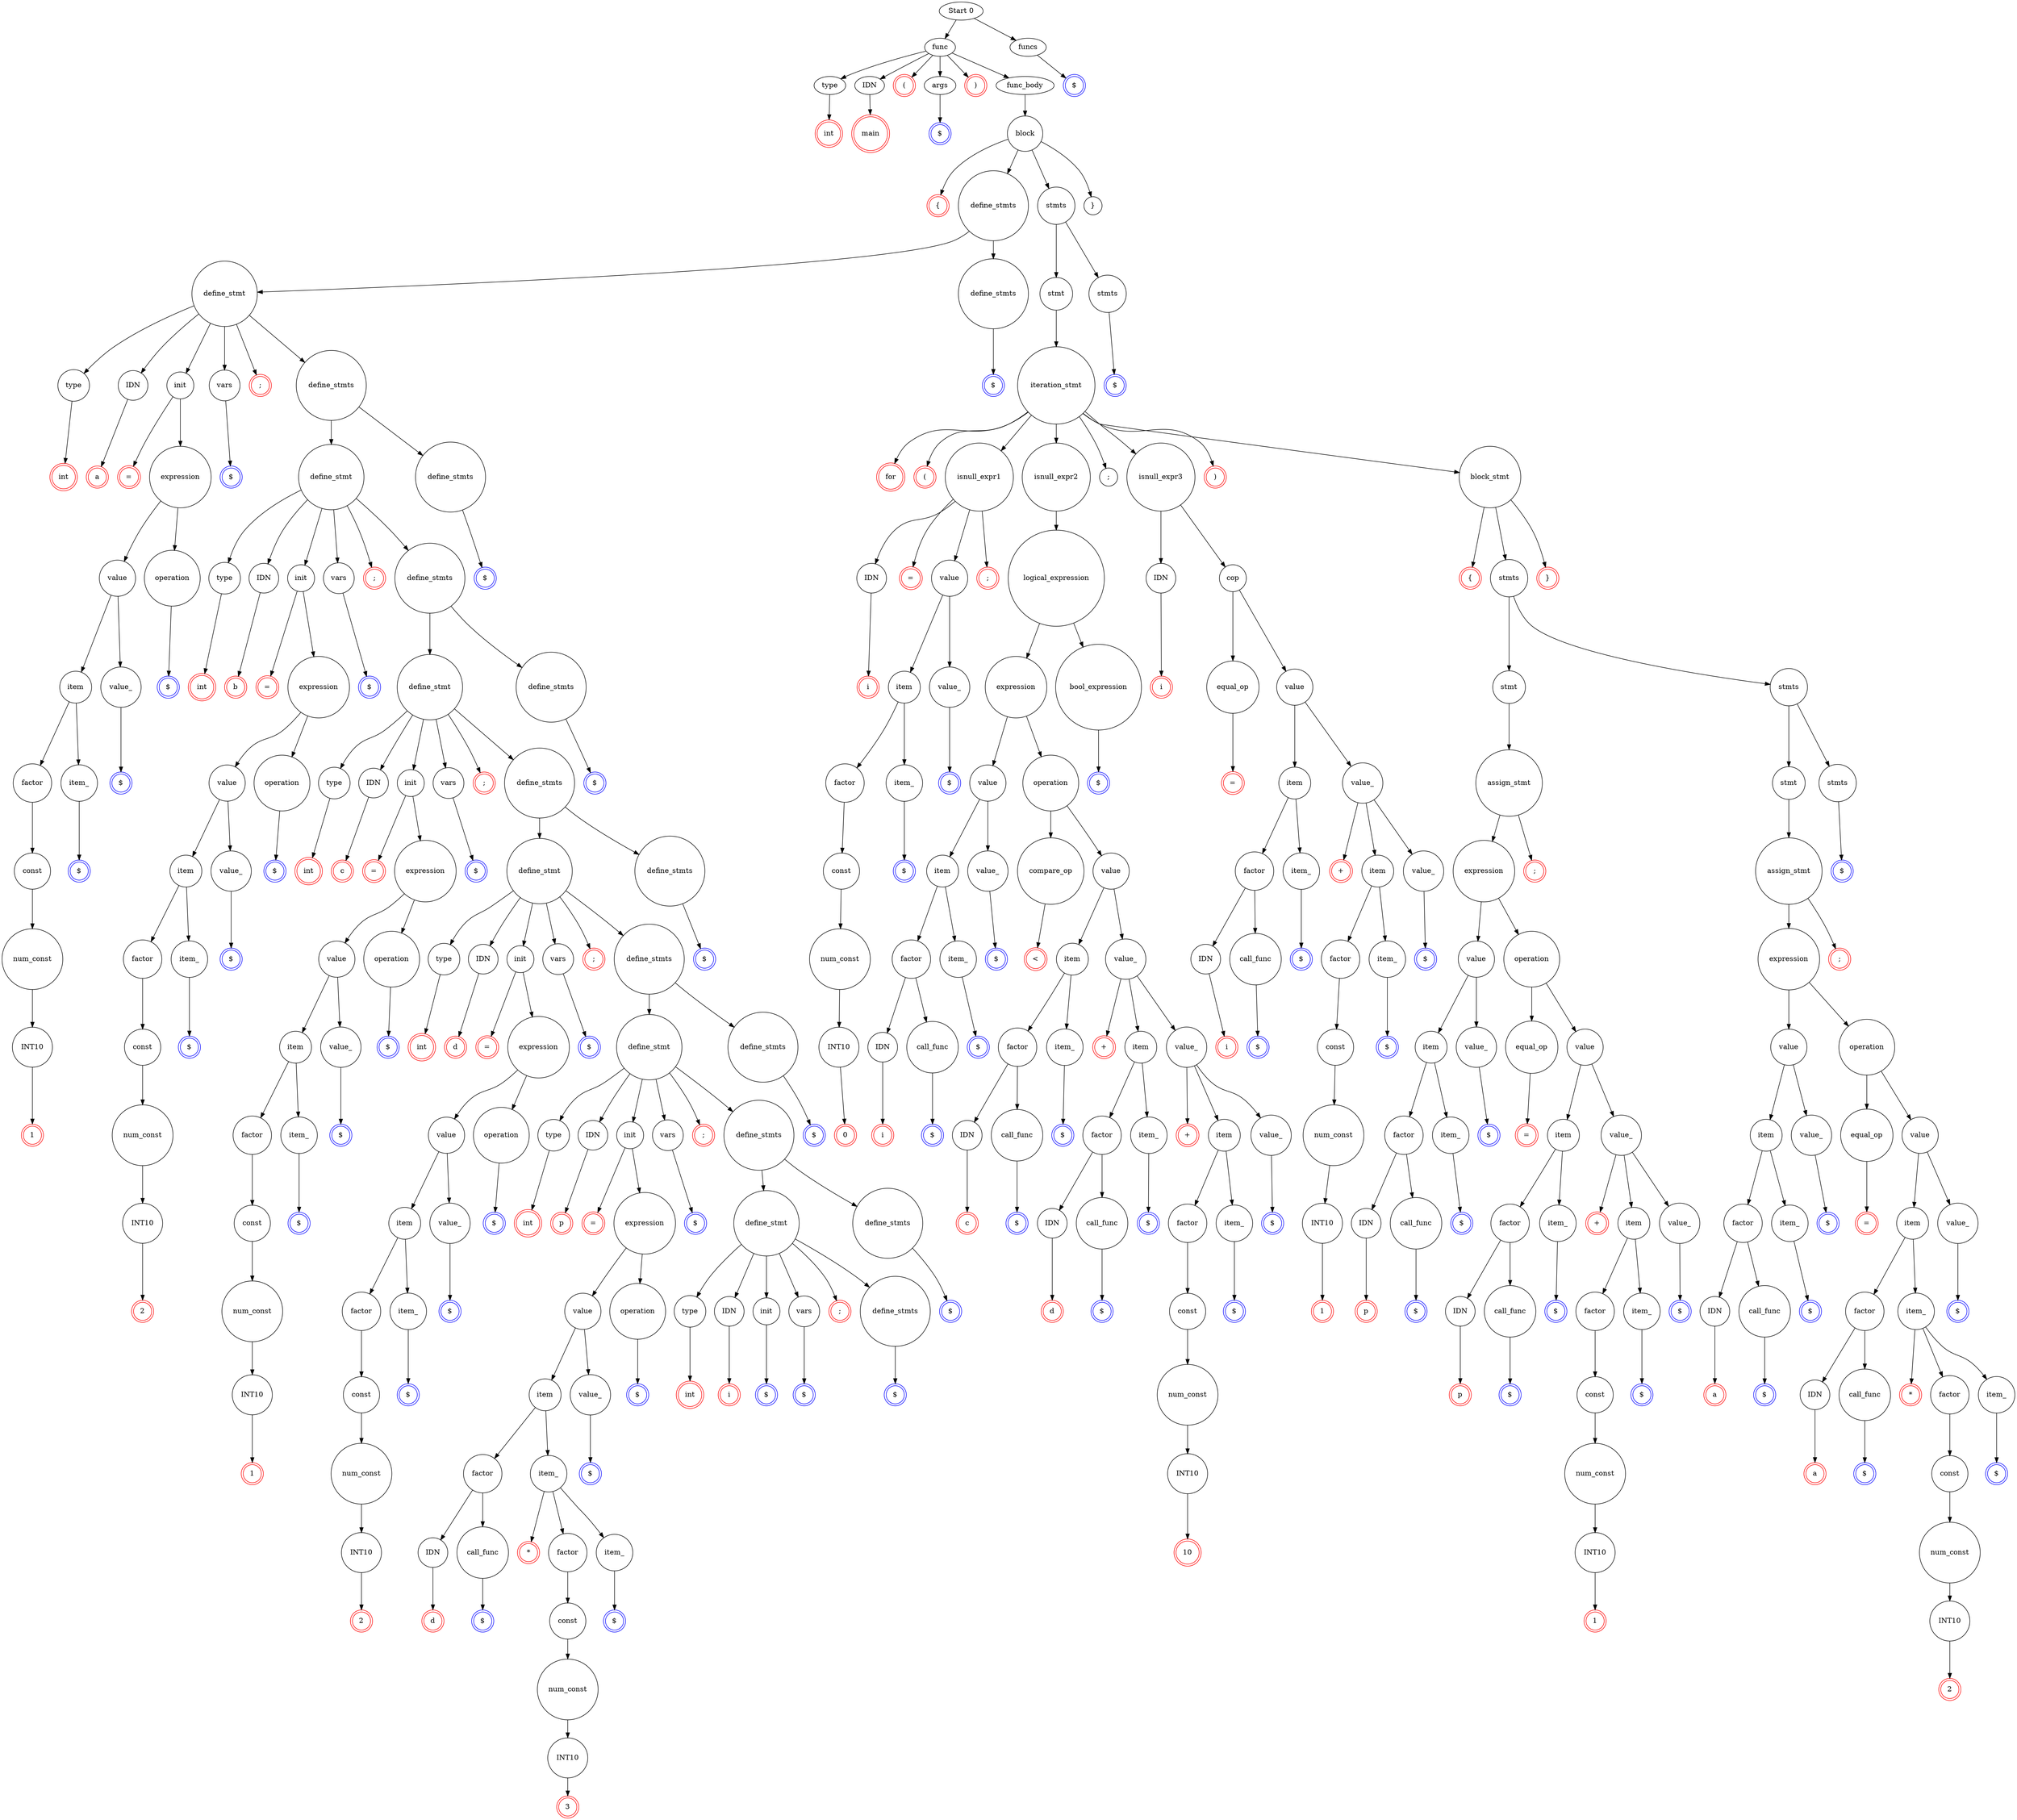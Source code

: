 digraph {
	"func 1" [label=func]
	"Start 0" -> "func 1"
	"funcs 2" [label=funcs]
	"Start 0" -> "funcs 2"
	"type 4" [label=type]
	"func 1" -> "type 4"
	"IDN 5" [label=IDN]
	"func 1" -> "IDN 5"
	"( 6" [label="("]
	"func 1" -> "( 6"
	"args 7" [label=args]
	"func 1" -> "args 7"
	") 8" [label=")"]
	"func 1" -> ") 8"
	"func_body 9" [label=func_body]
	"func 1" -> "func_body 9"
	"int 11" [label=int]
	"type 4" -> "int 11"
	"int 11" [label=int color=red shape=doublecircle]
	node [color=black shape=circle]
	"IDN 5" [label=IDN color=black]
	"main 13" [label=main color=red shape=doublecircle]
	"IDN 5" -> "main 13"
	node [color=black shape=circle]
	"( 6" [label="(" color=red shape=doublecircle]
	node [color=black shape=circle]
	"$ 15" [label="$" color=blue shape=doublecircle]
	"args 7" -> "$ 15"
	") 8" [label=")" color=red shape=doublecircle]
	node [color=black shape=circle]
	"block 16" [label=block]
	"func_body 9" -> "block 16"
	"{ 18" [label="{"]
	"block 16" -> "{ 18"
	"define_stmts 19" [label=define_stmts]
	"block 16" -> "define_stmts 19"
	"stmts 20" [label=stmts]
	"block 16" -> "stmts 20"
	"} 21" [label="}"]
	"block 16" -> "} 21"
	"{ 18" [label="{" color=red shape=doublecircle]
	node [color=black shape=circle]
	"define_stmt 23" [label=define_stmt]
	"define_stmts 19" -> "define_stmt 23"
	"define_stmts 24" [label=define_stmts]
	"define_stmts 19" -> "define_stmts 24"
	"type 26" [label=type]
	"define_stmt 23" -> "type 26"
	"IDN 27" [label=IDN]
	"define_stmt 23" -> "IDN 27"
	"init 28" [label=init]
	"define_stmt 23" -> "init 28"
	"vars 29" [label=vars]
	"define_stmt 23" -> "vars 29"
	"; 30" [label=";"]
	"define_stmt 23" -> "; 30"
	"define_stmts 31" [label=define_stmts]
	"define_stmt 23" -> "define_stmts 31"
	"int 33" [label=int]
	"type 26" -> "int 33"
	"int 33" [label=int color=red shape=doublecircle]
	node [color=black shape=circle]
	"IDN 27" [label=IDN color=black]
	"a 35" [label=a color=red shape=doublecircle]
	"IDN 27" -> "a 35"
	node [color=black shape=circle]
	"= 36" [label="="]
	"init 28" -> "= 36"
	"expression 37" [label=expression]
	"init 28" -> "expression 37"
	"= 36" [label="=" color=red shape=doublecircle]
	node [color=black shape=circle]
	"value 39" [label=value]
	"expression 37" -> "value 39"
	"operation 40" [label=operation]
	"expression 37" -> "operation 40"
	"item 42" [label=item]
	"value 39" -> "item 42"
	"value_ 43" [label=value_]
	"value 39" -> "value_ 43"
	"factor 45" [label=factor]
	"item 42" -> "factor 45"
	"item_ 46" [label=item_]
	"item 42" -> "item_ 46"
	"const 48" [label=const]
	"factor 45" -> "const 48"
	"num_const 50" [label=num_const]
	"const 48" -> "num_const 50"
	"INT10 52" [label=INT10]
	"num_const 50" -> "INT10 52"
	"INT10 52" [label=INT10 color=black]
	"1 54" [label=1 color=red shape=doublecircle]
	"INT10 52" -> "1 54"
	node [color=black shape=circle]
	"$ 56" [label="$" color=blue shape=doublecircle]
	"item_ 46" -> "$ 56"
	"$ 58" [label="$" color=blue shape=doublecircle]
	"value_ 43" -> "$ 58"
	"$ 60" [label="$" color=blue shape=doublecircle]
	"operation 40" -> "$ 60"
	"$ 62" [label="$" color=blue shape=doublecircle]
	"vars 29" -> "$ 62"
	"; 30" [label=";" color=red shape=doublecircle]
	node [color=black shape=circle]
	"define_stmt 63" [label=define_stmt]
	"define_stmts 31" -> "define_stmt 63"
	"define_stmts 64" [label=define_stmts]
	"define_stmts 31" -> "define_stmts 64"
	"type 66" [label=type]
	"define_stmt 63" -> "type 66"
	"IDN 67" [label=IDN]
	"define_stmt 63" -> "IDN 67"
	"init 68" [label=init]
	"define_stmt 63" -> "init 68"
	"vars 69" [label=vars]
	"define_stmt 63" -> "vars 69"
	"; 70" [label=";"]
	"define_stmt 63" -> "; 70"
	"define_stmts 71" [label=define_stmts]
	"define_stmt 63" -> "define_stmts 71"
	"int 73" [label=int]
	"type 66" -> "int 73"
	"int 73" [label=int color=red shape=doublecircle]
	node [color=black shape=circle]
	"IDN 67" [label=IDN color=black]
	"b 75" [label=b color=red shape=doublecircle]
	"IDN 67" -> "b 75"
	node [color=black shape=circle]
	"= 76" [label="="]
	"init 68" -> "= 76"
	"expression 77" [label=expression]
	"init 68" -> "expression 77"
	"= 76" [label="=" color=red shape=doublecircle]
	node [color=black shape=circle]
	"value 79" [label=value]
	"expression 77" -> "value 79"
	"operation 80" [label=operation]
	"expression 77" -> "operation 80"
	"item 82" [label=item]
	"value 79" -> "item 82"
	"value_ 83" [label=value_]
	"value 79" -> "value_ 83"
	"factor 85" [label=factor]
	"item 82" -> "factor 85"
	"item_ 86" [label=item_]
	"item 82" -> "item_ 86"
	"const 88" [label=const]
	"factor 85" -> "const 88"
	"num_const 90" [label=num_const]
	"const 88" -> "num_const 90"
	"INT10 92" [label=INT10]
	"num_const 90" -> "INT10 92"
	"INT10 92" [label=INT10 color=black]
	"2 94" [label=2 color=red shape=doublecircle]
	"INT10 92" -> "2 94"
	node [color=black shape=circle]
	"$ 96" [label="$" color=blue shape=doublecircle]
	"item_ 86" -> "$ 96"
	"$ 98" [label="$" color=blue shape=doublecircle]
	"value_ 83" -> "$ 98"
	"$ 100" [label="$" color=blue shape=doublecircle]
	"operation 80" -> "$ 100"
	"$ 102" [label="$" color=blue shape=doublecircle]
	"vars 69" -> "$ 102"
	"; 70" [label=";" color=red shape=doublecircle]
	node [color=black shape=circle]
	"define_stmt 103" [label=define_stmt]
	"define_stmts 71" -> "define_stmt 103"
	"define_stmts 104" [label=define_stmts]
	"define_stmts 71" -> "define_stmts 104"
	"type 106" [label=type]
	"define_stmt 103" -> "type 106"
	"IDN 107" [label=IDN]
	"define_stmt 103" -> "IDN 107"
	"init 108" [label=init]
	"define_stmt 103" -> "init 108"
	"vars 109" [label=vars]
	"define_stmt 103" -> "vars 109"
	"; 110" [label=";"]
	"define_stmt 103" -> "; 110"
	"define_stmts 111" [label=define_stmts]
	"define_stmt 103" -> "define_stmts 111"
	"int 113" [label=int]
	"type 106" -> "int 113"
	"int 113" [label=int color=red shape=doublecircle]
	node [color=black shape=circle]
	"IDN 107" [label=IDN color=black]
	"c 115" [label=c color=red shape=doublecircle]
	"IDN 107" -> "c 115"
	node [color=black shape=circle]
	"= 116" [label="="]
	"init 108" -> "= 116"
	"expression 117" [label=expression]
	"init 108" -> "expression 117"
	"= 116" [label="=" color=red shape=doublecircle]
	node [color=black shape=circle]
	"value 119" [label=value]
	"expression 117" -> "value 119"
	"operation 120" [label=operation]
	"expression 117" -> "operation 120"
	"item 122" [label=item]
	"value 119" -> "item 122"
	"value_ 123" [label=value_]
	"value 119" -> "value_ 123"
	"factor 125" [label=factor]
	"item 122" -> "factor 125"
	"item_ 126" [label=item_]
	"item 122" -> "item_ 126"
	"const 128" [label=const]
	"factor 125" -> "const 128"
	"num_const 130" [label=num_const]
	"const 128" -> "num_const 130"
	"INT10 132" [label=INT10]
	"num_const 130" -> "INT10 132"
	"INT10 132" [label=INT10 color=black]
	"1 134" [label=1 color=red shape=doublecircle]
	"INT10 132" -> "1 134"
	node [color=black shape=circle]
	"$ 136" [label="$" color=blue shape=doublecircle]
	"item_ 126" -> "$ 136"
	"$ 138" [label="$" color=blue shape=doublecircle]
	"value_ 123" -> "$ 138"
	"$ 140" [label="$" color=blue shape=doublecircle]
	"operation 120" -> "$ 140"
	"$ 142" [label="$" color=blue shape=doublecircle]
	"vars 109" -> "$ 142"
	"; 110" [label=";" color=red shape=doublecircle]
	node [color=black shape=circle]
	"define_stmt 143" [label=define_stmt]
	"define_stmts 111" -> "define_stmt 143"
	"define_stmts 144" [label=define_stmts]
	"define_stmts 111" -> "define_stmts 144"
	"type 146" [label=type]
	"define_stmt 143" -> "type 146"
	"IDN 147" [label=IDN]
	"define_stmt 143" -> "IDN 147"
	"init 148" [label=init]
	"define_stmt 143" -> "init 148"
	"vars 149" [label=vars]
	"define_stmt 143" -> "vars 149"
	"; 150" [label=";"]
	"define_stmt 143" -> "; 150"
	"define_stmts 151" [label=define_stmts]
	"define_stmt 143" -> "define_stmts 151"
	"int 153" [label=int]
	"type 146" -> "int 153"
	"int 153" [label=int color=red shape=doublecircle]
	node [color=black shape=circle]
	"IDN 147" [label=IDN color=black]
	"d 155" [label=d color=red shape=doublecircle]
	"IDN 147" -> "d 155"
	node [color=black shape=circle]
	"= 156" [label="="]
	"init 148" -> "= 156"
	"expression 157" [label=expression]
	"init 148" -> "expression 157"
	"= 156" [label="=" color=red shape=doublecircle]
	node [color=black shape=circle]
	"value 159" [label=value]
	"expression 157" -> "value 159"
	"operation 160" [label=operation]
	"expression 157" -> "operation 160"
	"item 162" [label=item]
	"value 159" -> "item 162"
	"value_ 163" [label=value_]
	"value 159" -> "value_ 163"
	"factor 165" [label=factor]
	"item 162" -> "factor 165"
	"item_ 166" [label=item_]
	"item 162" -> "item_ 166"
	"const 168" [label=const]
	"factor 165" -> "const 168"
	"num_const 170" [label=num_const]
	"const 168" -> "num_const 170"
	"INT10 172" [label=INT10]
	"num_const 170" -> "INT10 172"
	"INT10 172" [label=INT10 color=black]
	"2 174" [label=2 color=red shape=doublecircle]
	"INT10 172" -> "2 174"
	node [color=black shape=circle]
	"$ 176" [label="$" color=blue shape=doublecircle]
	"item_ 166" -> "$ 176"
	"$ 178" [label="$" color=blue shape=doublecircle]
	"value_ 163" -> "$ 178"
	"$ 180" [label="$" color=blue shape=doublecircle]
	"operation 160" -> "$ 180"
	"$ 182" [label="$" color=blue shape=doublecircle]
	"vars 149" -> "$ 182"
	"; 150" [label=";" color=red shape=doublecircle]
	node [color=black shape=circle]
	"define_stmt 183" [label=define_stmt]
	"define_stmts 151" -> "define_stmt 183"
	"define_stmts 184" [label=define_stmts]
	"define_stmts 151" -> "define_stmts 184"
	"type 186" [label=type]
	"define_stmt 183" -> "type 186"
	"IDN 187" [label=IDN]
	"define_stmt 183" -> "IDN 187"
	"init 188" [label=init]
	"define_stmt 183" -> "init 188"
	"vars 189" [label=vars]
	"define_stmt 183" -> "vars 189"
	"; 190" [label=";"]
	"define_stmt 183" -> "; 190"
	"define_stmts 191" [label=define_stmts]
	"define_stmt 183" -> "define_stmts 191"
	"int 193" [label=int]
	"type 186" -> "int 193"
	"int 193" [label=int color=red shape=doublecircle]
	node [color=black shape=circle]
	"IDN 187" [label=IDN color=black]
	"p 195" [label=p color=red shape=doublecircle]
	"IDN 187" -> "p 195"
	node [color=black shape=circle]
	"= 196" [label="="]
	"init 188" -> "= 196"
	"expression 197" [label=expression]
	"init 188" -> "expression 197"
	"= 196" [label="=" color=red shape=doublecircle]
	node [color=black shape=circle]
	"value 199" [label=value]
	"expression 197" -> "value 199"
	"operation 200" [label=operation]
	"expression 197" -> "operation 200"
	"item 202" [label=item]
	"value 199" -> "item 202"
	"value_ 203" [label=value_]
	"value 199" -> "value_ 203"
	"factor 205" [label=factor]
	"item 202" -> "factor 205"
	"item_ 206" [label=item_]
	"item 202" -> "item_ 206"
	"IDN 208" [label=IDN]
	"factor 205" -> "IDN 208"
	"call_func 209" [label=call_func]
	"factor 205" -> "call_func 209"
	"IDN 208" [label=IDN color=black]
	"d 211" [label=d color=red shape=doublecircle]
	"IDN 208" -> "d 211"
	node [color=black shape=circle]
	"$ 213" [label="$" color=blue shape=doublecircle]
	"call_func 209" -> "$ 213"
	"* 214" [label="*"]
	"item_ 206" -> "* 214"
	"factor 215" [label=factor]
	"item_ 206" -> "factor 215"
	"item_ 216" [label=item_]
	"item_ 206" -> "item_ 216"
	"* 214" [label="*" color=red shape=doublecircle]
	node [color=black shape=circle]
	"const 218" [label=const]
	"factor 215" -> "const 218"
	"num_const 220" [label=num_const]
	"const 218" -> "num_const 220"
	"INT10 222" [label=INT10]
	"num_const 220" -> "INT10 222"
	"INT10 222" [label=INT10 color=black]
	"3 224" [label=3 color=red shape=doublecircle]
	"INT10 222" -> "3 224"
	node [color=black shape=circle]
	"$ 226" [label="$" color=blue shape=doublecircle]
	"item_ 216" -> "$ 226"
	"$ 228" [label="$" color=blue shape=doublecircle]
	"value_ 203" -> "$ 228"
	"$ 230" [label="$" color=blue shape=doublecircle]
	"operation 200" -> "$ 230"
	"$ 232" [label="$" color=blue shape=doublecircle]
	"vars 189" -> "$ 232"
	"; 190" [label=";" color=red shape=doublecircle]
	node [color=black shape=circle]
	"define_stmt 233" [label=define_stmt]
	"define_stmts 191" -> "define_stmt 233"
	"define_stmts 234" [label=define_stmts]
	"define_stmts 191" -> "define_stmts 234"
	"type 236" [label=type]
	"define_stmt 233" -> "type 236"
	"IDN 237" [label=IDN]
	"define_stmt 233" -> "IDN 237"
	"init 238" [label=init]
	"define_stmt 233" -> "init 238"
	"vars 239" [label=vars]
	"define_stmt 233" -> "vars 239"
	"; 240" [label=";"]
	"define_stmt 233" -> "; 240"
	"define_stmts 241" [label=define_stmts]
	"define_stmt 233" -> "define_stmts 241"
	"int 243" [label=int]
	"type 236" -> "int 243"
	"int 243" [label=int color=red shape=doublecircle]
	node [color=black shape=circle]
	"IDN 237" [label=IDN color=black]
	"i 245" [label=i color=red shape=doublecircle]
	"IDN 237" -> "i 245"
	node [color=black shape=circle]
	"$ 247" [label="$" color=blue shape=doublecircle]
	"init 238" -> "$ 247"
	"$ 249" [label="$" color=blue shape=doublecircle]
	"vars 239" -> "$ 249"
	"; 240" [label=";" color=red shape=doublecircle]
	node [color=black shape=circle]
	"$ 251" [label="$" color=blue shape=doublecircle]
	"define_stmts 241" -> "$ 251"
	"$ 253" [label="$" color=blue shape=doublecircle]
	"define_stmts 234" -> "$ 253"
	"$ 255" [label="$" color=blue shape=doublecircle]
	"define_stmts 184" -> "$ 255"
	"$ 257" [label="$" color=blue shape=doublecircle]
	"define_stmts 144" -> "$ 257"
	"$ 259" [label="$" color=blue shape=doublecircle]
	"define_stmts 104" -> "$ 259"
	"$ 261" [label="$" color=blue shape=doublecircle]
	"define_stmts 64" -> "$ 261"
	"$ 263" [label="$" color=blue shape=doublecircle]
	"define_stmts 24" -> "$ 263"
	"stmt 264" [label=stmt]
	"stmts 20" -> "stmt 264"
	"stmts 265" [label=stmts]
	"stmts 20" -> "stmts 265"
	"iteration_stmt 267" [label=iteration_stmt]
	"stmt 264" -> "iteration_stmt 267"
	"for 269" [label=for]
	"iteration_stmt 267" -> "for 269"
	"( 270" [label="("]
	"iteration_stmt 267" -> "( 270"
	"isnull_expr1 271" [label=isnull_expr1]
	"iteration_stmt 267" -> "isnull_expr1 271"
	"isnull_expr2 272" [label=isnull_expr2]
	"iteration_stmt 267" -> "isnull_expr2 272"
	"; 273" [label=";"]
	"iteration_stmt 267" -> "; 273"
	"isnull_expr3 274" [label=isnull_expr3]
	"iteration_stmt 267" -> "isnull_expr3 274"
	") 275" [label=")"]
	"iteration_stmt 267" -> ") 275"
	"block_stmt 276" [label=block_stmt]
	"iteration_stmt 267" -> "block_stmt 276"
	"for 269" [label=for color=red shape=doublecircle]
	node [color=black shape=circle]
	"( 270" [label="(" color=red shape=doublecircle]
	node [color=black shape=circle]
	"IDN 278" [label=IDN]
	"isnull_expr1 271" -> "IDN 278"
	"= 279" [label="="]
	"isnull_expr1 271" -> "= 279"
	"value 280" [label=value]
	"isnull_expr1 271" -> "value 280"
	"; 281" [label=";"]
	"isnull_expr1 271" -> "; 281"
	"IDN 278" [label=IDN color=black]
	"i 283" [label=i color=red shape=doublecircle]
	"IDN 278" -> "i 283"
	node [color=black shape=circle]
	"= 279" [label="=" color=red shape=doublecircle]
	node [color=black shape=circle]
	"item 284" [label=item]
	"value 280" -> "item 284"
	"value_ 285" [label=value_]
	"value 280" -> "value_ 285"
	"factor 287" [label=factor]
	"item 284" -> "factor 287"
	"item_ 288" [label=item_]
	"item 284" -> "item_ 288"
	"const 290" [label=const]
	"factor 287" -> "const 290"
	"num_const 292" [label=num_const]
	"const 290" -> "num_const 292"
	"INT10 294" [label=INT10]
	"num_const 292" -> "INT10 294"
	"INT10 294" [label=INT10 color=black]
	"0 296" [label=0 color=red shape=doublecircle]
	"INT10 294" -> "0 296"
	node [color=black shape=circle]
	"$ 298" [label="$" color=blue shape=doublecircle]
	"item_ 288" -> "$ 298"
	"$ 300" [label="$" color=blue shape=doublecircle]
	"value_ 285" -> "$ 300"
	"; 281" [label=";" color=red shape=doublecircle]
	node [color=black shape=circle]
	"logical_expression 301" [label=logical_expression]
	"isnull_expr2 272" -> "logical_expression 301"
	"expression 303" [label=expression]
	"logical_expression 301" -> "expression 303"
	"bool_expression 304" [label=bool_expression]
	"logical_expression 301" -> "bool_expression 304"
	"value 306" [label=value]
	"expression 303" -> "value 306"
	"operation 307" [label=operation]
	"expression 303" -> "operation 307"
	"item 309" [label=item]
	"value 306" -> "item 309"
	"value_ 310" [label=value_]
	"value 306" -> "value_ 310"
	"factor 312" [label=factor]
	"item 309" -> "factor 312"
	"item_ 313" [label=item_]
	"item 309" -> "item_ 313"
	"IDN 315" [label=IDN]
	"factor 312" -> "IDN 315"
	"call_func 316" [label=call_func]
	"factor 312" -> "call_func 316"
	"IDN 315" [label=IDN color=black]
	"i 318" [label=i color=red shape=doublecircle]
	"IDN 315" -> "i 318"
	node [color=black shape=circle]
	"$ 320" [label="$" color=blue shape=doublecircle]
	"call_func 316" -> "$ 320"
	"$ 322" [label="$" color=blue shape=doublecircle]
	"item_ 313" -> "$ 322"
	"$ 324" [label="$" color=blue shape=doublecircle]
	"value_ 310" -> "$ 324"
	"compare_op 325" [label=compare_op]
	"operation 307" -> "compare_op 325"
	"value 326" [label=value]
	"operation 307" -> "value 326"
	"< 328" [label="<"]
	"compare_op 325" -> "< 328"
	"< 328" [label="<" color=red shape=doublecircle]
	node [color=black shape=circle]
	"item 330" [label=item]
	"value 326" -> "item 330"
	"value_ 331" [label=value_]
	"value 326" -> "value_ 331"
	"factor 333" [label=factor]
	"item 330" -> "factor 333"
	"item_ 334" [label=item_]
	"item 330" -> "item_ 334"
	"IDN 336" [label=IDN]
	"factor 333" -> "IDN 336"
	"call_func 337" [label=call_func]
	"factor 333" -> "call_func 337"
	"IDN 336" [label=IDN color=black]
	"c 339" [label=c color=red shape=doublecircle]
	"IDN 336" -> "c 339"
	node [color=black shape=circle]
	"$ 341" [label="$" color=blue shape=doublecircle]
	"call_func 337" -> "$ 341"
	"$ 343" [label="$" color=blue shape=doublecircle]
	"item_ 334" -> "$ 343"
	"+ 344" [label="+"]
	"value_ 331" -> "+ 344"
	"item 345" [label=item]
	"value_ 331" -> "item 345"
	"value_ 346" [label=value_]
	"value_ 331" -> "value_ 346"
	"+ 344" [label="+" color=red shape=doublecircle]
	node [color=black shape=circle]
	"factor 348" [label=factor]
	"item 345" -> "factor 348"
	"item_ 349" [label=item_]
	"item 345" -> "item_ 349"
	"IDN 351" [label=IDN]
	"factor 348" -> "IDN 351"
	"call_func 352" [label=call_func]
	"factor 348" -> "call_func 352"
	"IDN 351" [label=IDN color=black]
	"d 354" [label=d color=red shape=doublecircle]
	"IDN 351" -> "d 354"
	node [color=black shape=circle]
	"$ 356" [label="$" color=blue shape=doublecircle]
	"call_func 352" -> "$ 356"
	"$ 358" [label="$" color=blue shape=doublecircle]
	"item_ 349" -> "$ 358"
	"+ 359" [label="+"]
	"value_ 346" -> "+ 359"
	"item 360" [label=item]
	"value_ 346" -> "item 360"
	"value_ 361" [label=value_]
	"value_ 346" -> "value_ 361"
	"+ 359" [label="+" color=red shape=doublecircle]
	node [color=black shape=circle]
	"factor 363" [label=factor]
	"item 360" -> "factor 363"
	"item_ 364" [label=item_]
	"item 360" -> "item_ 364"
	"const 366" [label=const]
	"factor 363" -> "const 366"
	"num_const 368" [label=num_const]
	"const 366" -> "num_const 368"
	"INT10 370" [label=INT10]
	"num_const 368" -> "INT10 370"
	"INT10 370" [label=INT10 color=black]
	"10 372" [label=10 color=red shape=doublecircle]
	"INT10 370" -> "10 372"
	node [color=black shape=circle]
	"$ 374" [label="$" color=blue shape=doublecircle]
	"item_ 364" -> "$ 374"
	"$ 376" [label="$" color=blue shape=doublecircle]
	"value_ 361" -> "$ 376"
	"$ 378" [label="$" color=blue shape=doublecircle]
	"bool_expression 304" -> "$ 378"
	"; 281" [label=";" color=red shape=doublecircle]
	node [color=black shape=circle]
	"IDN 379" [label=IDN]
	"isnull_expr3 274" -> "IDN 379"
	"cop 380" [label=cop]
	"isnull_expr3 274" -> "cop 380"
	"IDN 379" [label=IDN color=black]
	"i 382" [label=i color=red shape=doublecircle]
	"IDN 379" -> "i 382"
	node [color=black shape=circle]
	"equal_op 383" [label=equal_op]
	"cop 380" -> "equal_op 383"
	"value 384" [label=value]
	"cop 380" -> "value 384"
	"= 386" [label="="]
	"equal_op 383" -> "= 386"
	"= 386" [label="=" color=red shape=doublecircle]
	node [color=black shape=circle]
	"item 388" [label=item]
	"value 384" -> "item 388"
	"value_ 389" [label=value_]
	"value 384" -> "value_ 389"
	"factor 391" [label=factor]
	"item 388" -> "factor 391"
	"item_ 392" [label=item_]
	"item 388" -> "item_ 392"
	"IDN 394" [label=IDN]
	"factor 391" -> "IDN 394"
	"call_func 395" [label=call_func]
	"factor 391" -> "call_func 395"
	"IDN 394" [label=IDN color=black]
	"i 397" [label=i color=red shape=doublecircle]
	"IDN 394" -> "i 397"
	node [color=black shape=circle]
	"$ 399" [label="$" color=blue shape=doublecircle]
	"call_func 395" -> "$ 399"
	"$ 401" [label="$" color=blue shape=doublecircle]
	"item_ 392" -> "$ 401"
	"+ 402" [label="+"]
	"value_ 389" -> "+ 402"
	"item 403" [label=item]
	"value_ 389" -> "item 403"
	"value_ 404" [label=value_]
	"value_ 389" -> "value_ 404"
	"+ 402" [label="+" color=red shape=doublecircle]
	node [color=black shape=circle]
	"factor 406" [label=factor]
	"item 403" -> "factor 406"
	"item_ 407" [label=item_]
	"item 403" -> "item_ 407"
	"const 409" [label=const]
	"factor 406" -> "const 409"
	"num_const 411" [label=num_const]
	"const 409" -> "num_const 411"
	"INT10 413" [label=INT10]
	"num_const 411" -> "INT10 413"
	"INT10 413" [label=INT10 color=black]
	"1 415" [label=1 color=red shape=doublecircle]
	"INT10 413" -> "1 415"
	node [color=black shape=circle]
	"$ 417" [label="$" color=blue shape=doublecircle]
	"item_ 407" -> "$ 417"
	"$ 419" [label="$" color=blue shape=doublecircle]
	"value_ 404" -> "$ 419"
	") 275" [label=")" color=red shape=doublecircle]
	node [color=black shape=circle]
	"{ 420" [label="{"]
	"block_stmt 276" -> "{ 420"
	"stmts 421" [label=stmts]
	"block_stmt 276" -> "stmts 421"
	"} 422" [label="}"]
	"block_stmt 276" -> "} 422"
	"{ 420" [label="{" color=red shape=doublecircle]
	node [color=black shape=circle]
	"stmt 424" [label=stmt]
	"stmts 421" -> "stmt 424"
	"stmts 425" [label=stmts]
	"stmts 421" -> "stmts 425"
	"assign_stmt 427" [label=assign_stmt]
	"stmt 424" -> "assign_stmt 427"
	"expression 429" [label=expression]
	"assign_stmt 427" -> "expression 429"
	"; 430" [label=";"]
	"assign_stmt 427" -> "; 430"
	"value 432" [label=value]
	"expression 429" -> "value 432"
	"operation 433" [label=operation]
	"expression 429" -> "operation 433"
	"item 435" [label=item]
	"value 432" -> "item 435"
	"value_ 436" [label=value_]
	"value 432" -> "value_ 436"
	"factor 438" [label=factor]
	"item 435" -> "factor 438"
	"item_ 439" [label=item_]
	"item 435" -> "item_ 439"
	"IDN 441" [label=IDN]
	"factor 438" -> "IDN 441"
	"call_func 442" [label=call_func]
	"factor 438" -> "call_func 442"
	"IDN 441" [label=IDN color=black]
	"p 444" [label=p color=red shape=doublecircle]
	"IDN 441" -> "p 444"
	node [color=black shape=circle]
	"$ 446" [label="$" color=blue shape=doublecircle]
	"call_func 442" -> "$ 446"
	"$ 448" [label="$" color=blue shape=doublecircle]
	"item_ 439" -> "$ 448"
	"$ 450" [label="$" color=blue shape=doublecircle]
	"value_ 436" -> "$ 450"
	"equal_op 451" [label=equal_op]
	"operation 433" -> "equal_op 451"
	"value 452" [label=value]
	"operation 433" -> "value 452"
	"= 454" [label="="]
	"equal_op 451" -> "= 454"
	"= 454" [label="=" color=red shape=doublecircle]
	node [color=black shape=circle]
	"item 456" [label=item]
	"value 452" -> "item 456"
	"value_ 457" [label=value_]
	"value 452" -> "value_ 457"
	"factor 459" [label=factor]
	"item 456" -> "factor 459"
	"item_ 460" [label=item_]
	"item 456" -> "item_ 460"
	"IDN 462" [label=IDN]
	"factor 459" -> "IDN 462"
	"call_func 463" [label=call_func]
	"factor 459" -> "call_func 463"
	"IDN 462" [label=IDN color=black]
	"p 465" [label=p color=red shape=doublecircle]
	"IDN 462" -> "p 465"
	node [color=black shape=circle]
	"$ 467" [label="$" color=blue shape=doublecircle]
	"call_func 463" -> "$ 467"
	"$ 469" [label="$" color=blue shape=doublecircle]
	"item_ 460" -> "$ 469"
	"+ 470" [label="+"]
	"value_ 457" -> "+ 470"
	"item 471" [label=item]
	"value_ 457" -> "item 471"
	"value_ 472" [label=value_]
	"value_ 457" -> "value_ 472"
	"+ 470" [label="+" color=red shape=doublecircle]
	node [color=black shape=circle]
	"factor 474" [label=factor]
	"item 471" -> "factor 474"
	"item_ 475" [label=item_]
	"item 471" -> "item_ 475"
	"const 477" [label=const]
	"factor 474" -> "const 477"
	"num_const 479" [label=num_const]
	"const 477" -> "num_const 479"
	"INT10 481" [label=INT10]
	"num_const 479" -> "INT10 481"
	"INT10 481" [label=INT10 color=black]
	"1 483" [label=1 color=red shape=doublecircle]
	"INT10 481" -> "1 483"
	node [color=black shape=circle]
	"$ 485" [label="$" color=blue shape=doublecircle]
	"item_ 475" -> "$ 485"
	"$ 487" [label="$" color=blue shape=doublecircle]
	"value_ 472" -> "$ 487"
	"; 430" [label=";" color=red shape=doublecircle]
	node [color=black shape=circle]
	"stmt 488" [label=stmt]
	"stmts 425" -> "stmt 488"
	"stmts 489" [label=stmts]
	"stmts 425" -> "stmts 489"
	"assign_stmt 491" [label=assign_stmt]
	"stmt 488" -> "assign_stmt 491"
	"expression 493" [label=expression]
	"assign_stmt 491" -> "expression 493"
	"; 494" [label=";"]
	"assign_stmt 491" -> "; 494"
	"value 496" [label=value]
	"expression 493" -> "value 496"
	"operation 497" [label=operation]
	"expression 493" -> "operation 497"
	"item 499" [label=item]
	"value 496" -> "item 499"
	"value_ 500" [label=value_]
	"value 496" -> "value_ 500"
	"factor 502" [label=factor]
	"item 499" -> "factor 502"
	"item_ 503" [label=item_]
	"item 499" -> "item_ 503"
	"IDN 505" [label=IDN]
	"factor 502" -> "IDN 505"
	"call_func 506" [label=call_func]
	"factor 502" -> "call_func 506"
	"IDN 505" [label=IDN color=black]
	"a 508" [label=a color=red shape=doublecircle]
	"IDN 505" -> "a 508"
	node [color=black shape=circle]
	"$ 510" [label="$" color=blue shape=doublecircle]
	"call_func 506" -> "$ 510"
	"$ 512" [label="$" color=blue shape=doublecircle]
	"item_ 503" -> "$ 512"
	"$ 514" [label="$" color=blue shape=doublecircle]
	"value_ 500" -> "$ 514"
	"equal_op 515" [label=equal_op]
	"operation 497" -> "equal_op 515"
	"value 516" [label=value]
	"operation 497" -> "value 516"
	"= 518" [label="="]
	"equal_op 515" -> "= 518"
	"= 518" [label="=" color=red shape=doublecircle]
	node [color=black shape=circle]
	"item 520" [label=item]
	"value 516" -> "item 520"
	"value_ 521" [label=value_]
	"value 516" -> "value_ 521"
	"factor 523" [label=factor]
	"item 520" -> "factor 523"
	"item_ 524" [label=item_]
	"item 520" -> "item_ 524"
	"IDN 526" [label=IDN]
	"factor 523" -> "IDN 526"
	"call_func 527" [label=call_func]
	"factor 523" -> "call_func 527"
	"IDN 526" [label=IDN color=black]
	"a 529" [label=a color=red shape=doublecircle]
	"IDN 526" -> "a 529"
	node [color=black shape=circle]
	"$ 531" [label="$" color=blue shape=doublecircle]
	"call_func 527" -> "$ 531"
	"* 532" [label="*"]
	"item_ 524" -> "* 532"
	"factor 533" [label=factor]
	"item_ 524" -> "factor 533"
	"item_ 534" [label=item_]
	"item_ 524" -> "item_ 534"
	"* 532" [label="*" color=red shape=doublecircle]
	node [color=black shape=circle]
	"const 536" [label=const]
	"factor 533" -> "const 536"
	"num_const 538" [label=num_const]
	"const 536" -> "num_const 538"
	"INT10 540" [label=INT10]
	"num_const 538" -> "INT10 540"
	"INT10 540" [label=INT10 color=black]
	"2 542" [label=2 color=red shape=doublecircle]
	"INT10 540" -> "2 542"
	node [color=black shape=circle]
	"$ 544" [label="$" color=blue shape=doublecircle]
	"item_ 534" -> "$ 544"
	"$ 546" [label="$" color=blue shape=doublecircle]
	"value_ 521" -> "$ 546"
	"; 494" [label=";" color=red shape=doublecircle]
	node [color=black shape=circle]
	"$ 548" [label="$" color=blue shape=doublecircle]
	"stmts 489" -> "$ 548"
	"} 422" [label="}" color=red shape=doublecircle]
	node [color=black shape=circle]
	"$ 550" [label="$" color=blue shape=doublecircle]
	"stmts 265" -> "$ 550"
	"} 422" [label="}" color=red shape=doublecircle]
	node [color=black shape=circle]
	"$ 552" [label="$" color=blue shape=doublecircle]
	"funcs 2" -> "$ 552"
}
